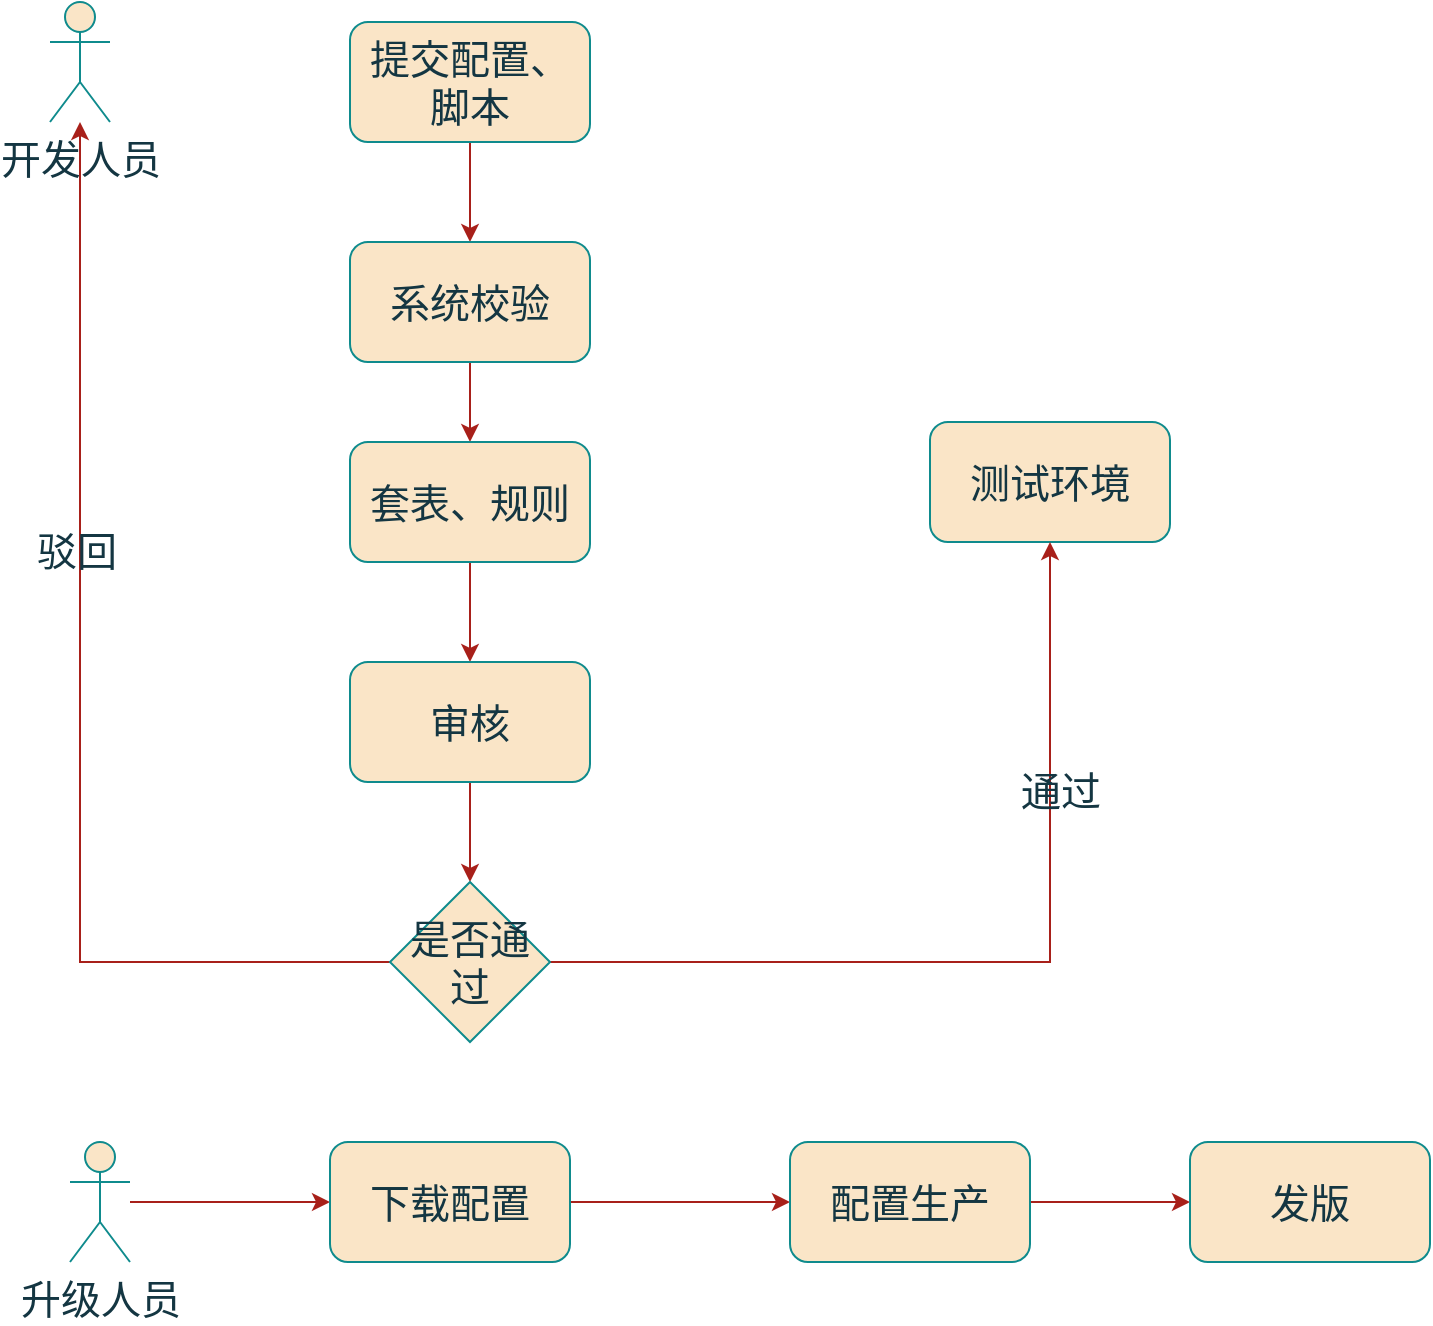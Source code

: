 <mxfile version="24.2.1" type="github">
  <diagram name="第 1 页" id="5lRURPM6faU5nZkpBwmT">
    <mxGraphModel dx="1687" dy="878" grid="1" gridSize="10" guides="1" tooltips="1" connect="1" arrows="1" fold="1" page="1" pageScale="1" pageWidth="827" pageHeight="1169" math="0" shadow="0">
      <root>
        <mxCell id="0" />
        <mxCell id="1" parent="0" />
        <mxCell id="gQS6MjCW8vfWrWb0BdFF-2" value="&lt;font style=&quot;font-size: 20px;&quot;&gt;开发人员&lt;/font&gt;" style="shape=umlActor;verticalLabelPosition=bottom;verticalAlign=top;html=1;outlineConnect=0;labelBackgroundColor=none;fillColor=#FAE5C7;strokeColor=#0F8B8D;fontColor=#143642;" vertex="1" parent="1">
          <mxGeometry x="60" y="420" width="30" height="60" as="geometry" />
        </mxCell>
        <mxCell id="gQS6MjCW8vfWrWb0BdFF-3" value="&lt;font style=&quot;font-size: 20px;&quot;&gt;测试环境&lt;/font&gt;" style="rounded=1;whiteSpace=wrap;html=1;labelBackgroundColor=none;fillColor=#FAE5C7;strokeColor=#0F8B8D;fontColor=#143642;" vertex="1" parent="1">
          <mxGeometry x="500" y="630" width="120" height="60" as="geometry" />
        </mxCell>
        <mxCell id="gQS6MjCW8vfWrWb0BdFF-15" style="edgeStyle=orthogonalEdgeStyle;rounded=0;orthogonalLoop=1;jettySize=auto;html=1;labelBackgroundColor=none;strokeColor=#A8201A;fontColor=default;" edge="1" parent="1" source="gQS6MjCW8vfWrWb0BdFF-4" target="gQS6MjCW8vfWrWb0BdFF-7">
          <mxGeometry relative="1" as="geometry" />
        </mxCell>
        <mxCell id="gQS6MjCW8vfWrWb0BdFF-4" value="&lt;font style=&quot;font-size: 20px;&quot;&gt;提交配置、脚本&lt;/font&gt;" style="rounded=1;whiteSpace=wrap;html=1;labelBackgroundColor=none;fillColor=#FAE5C7;strokeColor=#0F8B8D;fontColor=#143642;" vertex="1" parent="1">
          <mxGeometry x="210" y="430" width="120" height="60" as="geometry" />
        </mxCell>
        <mxCell id="gQS6MjCW8vfWrWb0BdFF-16" value="" style="edgeStyle=orthogonalEdgeStyle;rounded=0;orthogonalLoop=1;jettySize=auto;html=1;labelBackgroundColor=none;strokeColor=#A8201A;fontColor=default;" edge="1" parent="1" source="gQS6MjCW8vfWrWb0BdFF-7" target="gQS6MjCW8vfWrWb0BdFF-8">
          <mxGeometry relative="1" as="geometry" />
        </mxCell>
        <mxCell id="gQS6MjCW8vfWrWb0BdFF-7" value="&lt;span style=&quot;font-size: 20px;&quot;&gt;系统校验&lt;/span&gt;" style="rounded=1;whiteSpace=wrap;html=1;labelBackgroundColor=none;fillColor=#FAE5C7;strokeColor=#0F8B8D;fontColor=#143642;" vertex="1" parent="1">
          <mxGeometry x="210" y="540" width="120" height="60" as="geometry" />
        </mxCell>
        <mxCell id="gQS6MjCW8vfWrWb0BdFF-17" value="" style="edgeStyle=orthogonalEdgeStyle;rounded=0;orthogonalLoop=1;jettySize=auto;html=1;labelBackgroundColor=none;strokeColor=#A8201A;fontColor=default;" edge="1" parent="1" source="gQS6MjCW8vfWrWb0BdFF-8" target="gQS6MjCW8vfWrWb0BdFF-9">
          <mxGeometry relative="1" as="geometry" />
        </mxCell>
        <mxCell id="gQS6MjCW8vfWrWb0BdFF-8" value="&lt;span style=&quot;font-size: 20px;&quot;&gt;套表、规则&lt;/span&gt;" style="rounded=1;whiteSpace=wrap;html=1;labelBackgroundColor=none;fillColor=#FAE5C7;strokeColor=#0F8B8D;fontColor=#143642;" vertex="1" parent="1">
          <mxGeometry x="210" y="640" width="120" height="60" as="geometry" />
        </mxCell>
        <mxCell id="gQS6MjCW8vfWrWb0BdFF-18" value="" style="edgeStyle=orthogonalEdgeStyle;rounded=0;orthogonalLoop=1;jettySize=auto;html=1;labelBackgroundColor=none;strokeColor=#A8201A;fontColor=default;" edge="1" parent="1" source="gQS6MjCW8vfWrWb0BdFF-9" target="gQS6MjCW8vfWrWb0BdFF-10">
          <mxGeometry relative="1" as="geometry" />
        </mxCell>
        <mxCell id="gQS6MjCW8vfWrWb0BdFF-9" value="&lt;span style=&quot;font-size: 20px;&quot;&gt;审核&lt;/span&gt;" style="rounded=1;whiteSpace=wrap;html=1;labelBackgroundColor=none;fillColor=#FAE5C7;strokeColor=#0F8B8D;fontColor=#143642;" vertex="1" parent="1">
          <mxGeometry x="210" y="750" width="120" height="60" as="geometry" />
        </mxCell>
        <mxCell id="gQS6MjCW8vfWrWb0BdFF-11" style="edgeStyle=orthogonalEdgeStyle;rounded=0;orthogonalLoop=1;jettySize=auto;html=1;entryX=0.5;entryY=1;entryDx=0;entryDy=0;labelBackgroundColor=none;strokeColor=#A8201A;fontColor=default;" edge="1" parent="1" source="gQS6MjCW8vfWrWb0BdFF-10" target="gQS6MjCW8vfWrWb0BdFF-3">
          <mxGeometry relative="1" as="geometry" />
        </mxCell>
        <mxCell id="gQS6MjCW8vfWrWb0BdFF-14" value="&lt;font style=&quot;font-size: 20px;&quot;&gt;通过&lt;/font&gt;" style="edgeLabel;html=1;align=center;verticalAlign=middle;resizable=0;points=[];labelBackgroundColor=none;fontColor=#143642;" vertex="1" connectable="0" parent="gQS6MjCW8vfWrWb0BdFF-11">
          <mxGeometry x="0.464" y="-5" relative="1" as="geometry">
            <mxPoint as="offset" />
          </mxGeometry>
        </mxCell>
        <mxCell id="gQS6MjCW8vfWrWb0BdFF-12" style="edgeStyle=orthogonalEdgeStyle;rounded=0;orthogonalLoop=1;jettySize=auto;html=1;exitX=0;exitY=0.5;exitDx=0;exitDy=0;labelBackgroundColor=none;strokeColor=#A8201A;fontColor=default;" edge="1" parent="1" source="gQS6MjCW8vfWrWb0BdFF-10" target="gQS6MjCW8vfWrWb0BdFF-2">
          <mxGeometry relative="1" as="geometry" />
        </mxCell>
        <mxCell id="gQS6MjCW8vfWrWb0BdFF-13" value="&lt;font style=&quot;font-size: 20px;&quot;&gt;驳回&lt;/font&gt;" style="edgeLabel;html=1;align=center;verticalAlign=middle;resizable=0;points=[];labelBackgroundColor=none;fontColor=#143642;" vertex="1" connectable="0" parent="gQS6MjCW8vfWrWb0BdFF-12">
          <mxGeometry x="0.257" y="2" relative="1" as="geometry">
            <mxPoint as="offset" />
          </mxGeometry>
        </mxCell>
        <mxCell id="gQS6MjCW8vfWrWb0BdFF-10" value="&lt;font style=&quot;font-size: 20px;&quot;&gt;是否通过&lt;/font&gt;" style="rhombus;whiteSpace=wrap;html=1;labelBackgroundColor=none;fillColor=#FAE5C7;strokeColor=#0F8B8D;fontColor=#143642;" vertex="1" parent="1">
          <mxGeometry x="230" y="860" width="80" height="80" as="geometry" />
        </mxCell>
        <mxCell id="gQS6MjCW8vfWrWb0BdFF-25" style="edgeStyle=orthogonalEdgeStyle;rounded=0;orthogonalLoop=1;jettySize=auto;html=1;labelBackgroundColor=none;strokeColor=#A8201A;fontColor=default;" edge="1" parent="1" source="gQS6MjCW8vfWrWb0BdFF-19" target="gQS6MjCW8vfWrWb0BdFF-20">
          <mxGeometry relative="1" as="geometry" />
        </mxCell>
        <mxCell id="gQS6MjCW8vfWrWb0BdFF-19" value="&lt;font style=&quot;font-size: 20px;&quot;&gt;升级人员&lt;/font&gt;" style="shape=umlActor;verticalLabelPosition=bottom;verticalAlign=top;html=1;outlineConnect=0;labelBackgroundColor=none;fillColor=#FAE5C7;strokeColor=#0F8B8D;fontColor=#143642;" vertex="1" parent="1">
          <mxGeometry x="70" y="990" width="30" height="60" as="geometry" />
        </mxCell>
        <mxCell id="gQS6MjCW8vfWrWb0BdFF-26" style="edgeStyle=orthogonalEdgeStyle;rounded=0;orthogonalLoop=1;jettySize=auto;html=1;labelBackgroundColor=none;strokeColor=#A8201A;fontColor=default;" edge="1" parent="1" source="gQS6MjCW8vfWrWb0BdFF-20" target="gQS6MjCW8vfWrWb0BdFF-21">
          <mxGeometry relative="1" as="geometry" />
        </mxCell>
        <mxCell id="gQS6MjCW8vfWrWb0BdFF-20" value="&lt;span style=&quot;font-size: 20px;&quot;&gt;下载配置&lt;/span&gt;" style="rounded=1;whiteSpace=wrap;html=1;labelBackgroundColor=none;fillColor=#FAE5C7;strokeColor=#0F8B8D;fontColor=#143642;" vertex="1" parent="1">
          <mxGeometry x="200" y="990" width="120" height="60" as="geometry" />
        </mxCell>
        <mxCell id="gQS6MjCW8vfWrWb0BdFF-28" value="" style="edgeStyle=orthogonalEdgeStyle;rounded=0;orthogonalLoop=1;jettySize=auto;html=1;labelBackgroundColor=none;strokeColor=#A8201A;fontColor=default;" edge="1" parent="1" source="gQS6MjCW8vfWrWb0BdFF-21" target="gQS6MjCW8vfWrWb0BdFF-27">
          <mxGeometry relative="1" as="geometry" />
        </mxCell>
        <mxCell id="gQS6MjCW8vfWrWb0BdFF-21" value="&lt;span style=&quot;font-size: 20px;&quot;&gt;配置生产&lt;/span&gt;" style="rounded=1;whiteSpace=wrap;html=1;labelBackgroundColor=none;fillColor=#FAE5C7;strokeColor=#0F8B8D;fontColor=#143642;" vertex="1" parent="1">
          <mxGeometry x="430" y="990" width="120" height="60" as="geometry" />
        </mxCell>
        <mxCell id="gQS6MjCW8vfWrWb0BdFF-27" value="&lt;font style=&quot;font-size: 20px;&quot;&gt;发版&lt;/font&gt;" style="whiteSpace=wrap;html=1;rounded=1;labelBackgroundColor=none;fillColor=#FAE5C7;strokeColor=#0F8B8D;fontColor=#143642;" vertex="1" parent="1">
          <mxGeometry x="630" y="990" width="120" height="60" as="geometry" />
        </mxCell>
      </root>
    </mxGraphModel>
  </diagram>
</mxfile>
